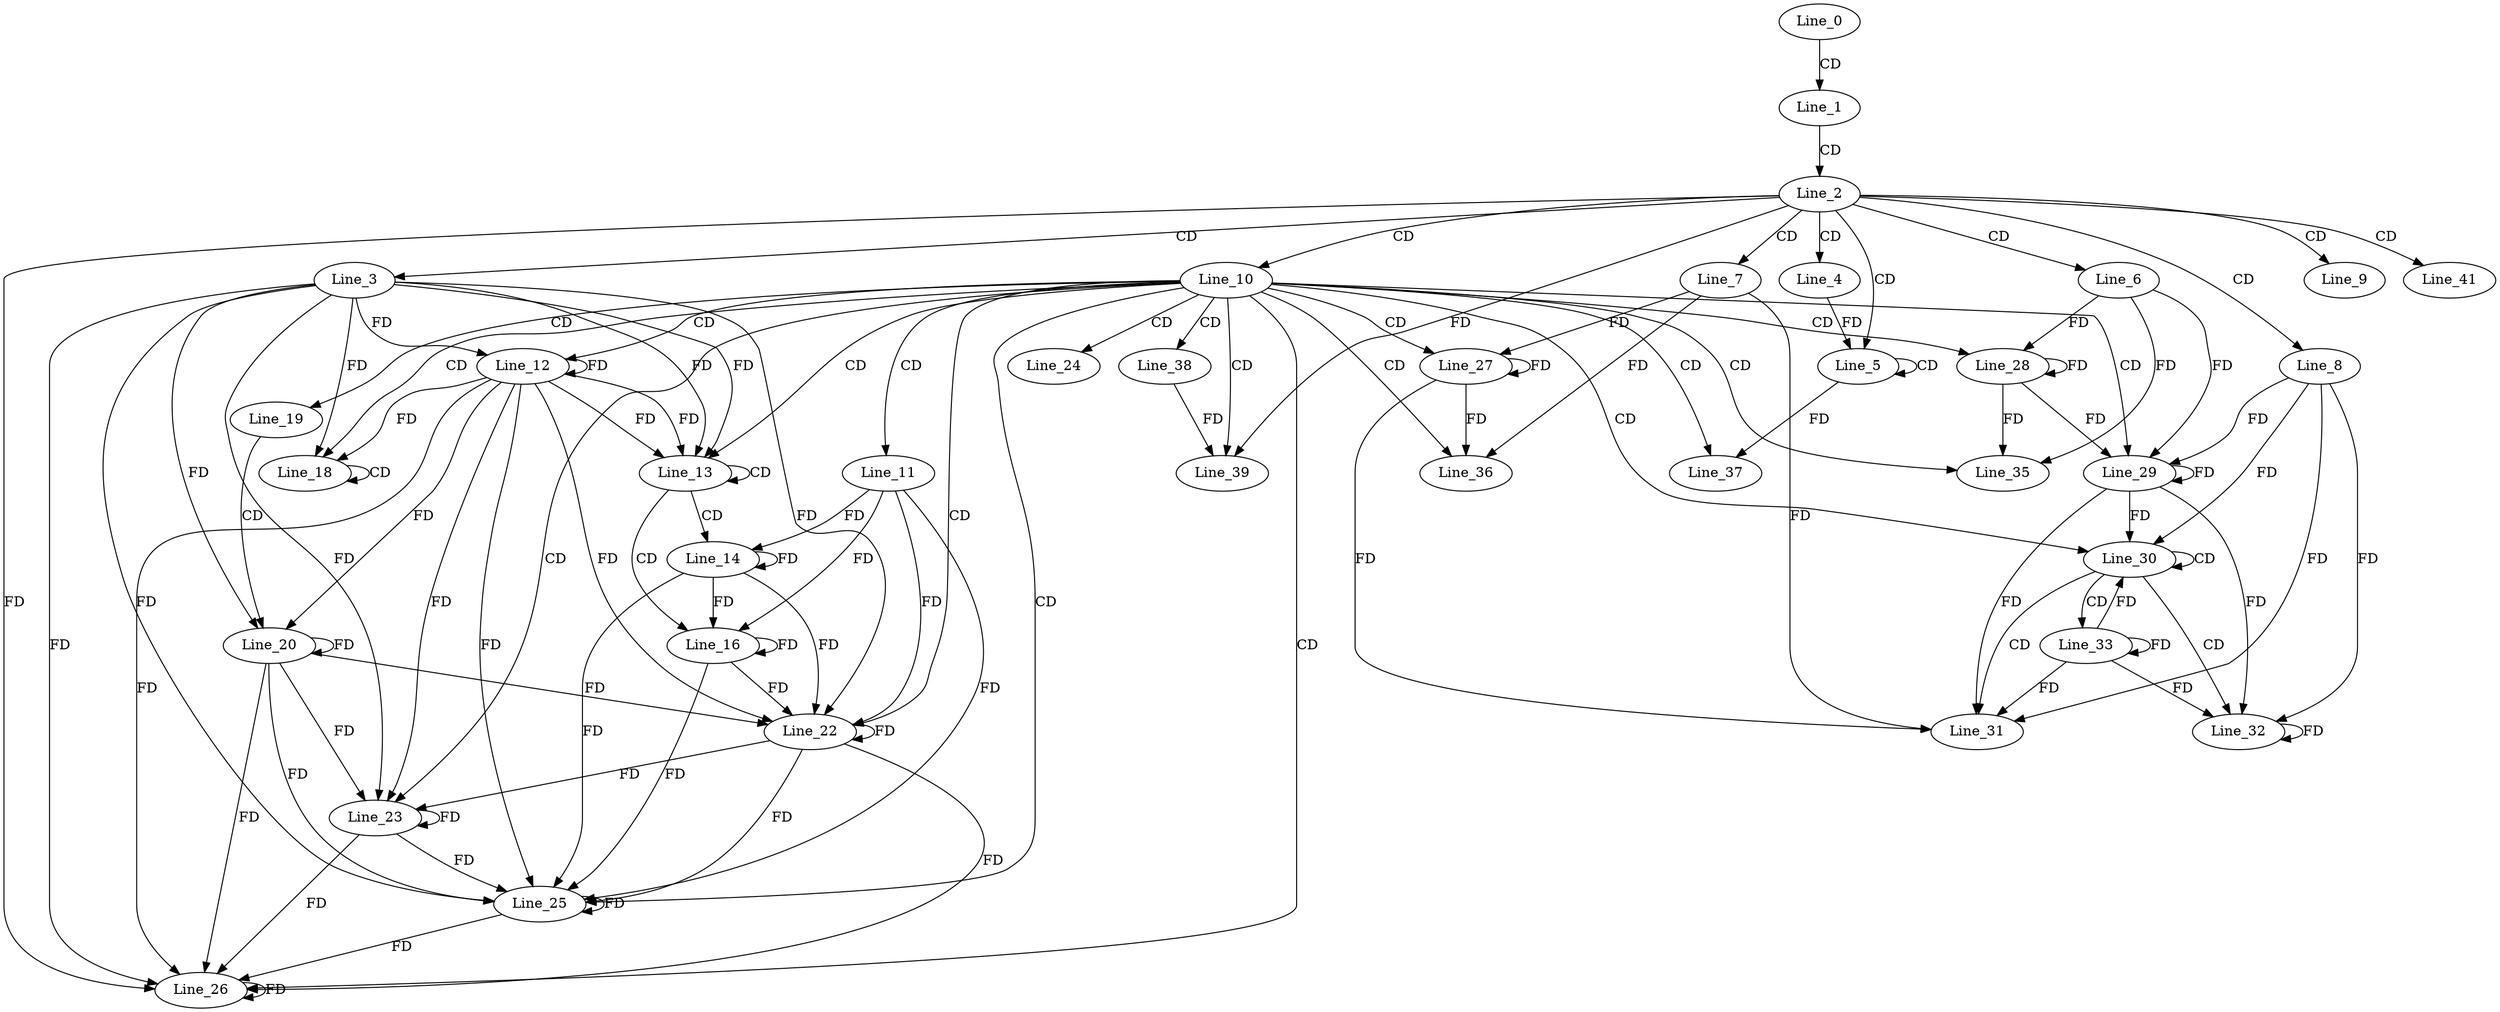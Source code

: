 digraph G {
  Line_0;
  Line_1;
  Line_2;
  Line_3;
  Line_4;
  Line_5;
  Line_5;
  Line_6;
  Line_7;
  Line_8;
  Line_9;
  Line_10;
  Line_11;
  Line_12;
  Line_12;
  Line_13;
  Line_13;
  Line_14;
  Line_16;
  Line_18;
  Line_18;
  Line_18;
  Line_19;
  Line_20;
  Line_20;
  Line_20;
  Line_22;
  Line_22;
  Line_22;
  Line_23;
  Line_23;
  Line_24;
  Line_25;
  Line_25;
  Line_26;
  Line_26;
  Line_27;
  Line_28;
  Line_29;
  Line_29;
  Line_30;
  Line_31;
  Line_32;
  Line_33;
  Line_33;
  Line_35;
  Line_36;
  Line_37;
  Line_38;
  Line_39;
  Line_41;
  Line_0 -> Line_1 [ label="CD" ];
  Line_1 -> Line_2 [ label="CD" ];
  Line_2 -> Line_3 [ label="CD" ];
  Line_2 -> Line_4 [ label="CD" ];
  Line_2 -> Line_5 [ label="CD" ];
  Line_5 -> Line_5 [ label="CD" ];
  Line_4 -> Line_5 [ label="FD" ];
  Line_2 -> Line_6 [ label="CD" ];
  Line_2 -> Line_7 [ label="CD" ];
  Line_2 -> Line_8 [ label="CD" ];
  Line_2 -> Line_9 [ label="CD" ];
  Line_2 -> Line_10 [ label="CD" ];
  Line_10 -> Line_11 [ label="CD" ];
  Line_10 -> Line_12 [ label="CD" ];
  Line_3 -> Line_12 [ label="FD" ];
  Line_12 -> Line_12 [ label="FD" ];
  Line_10 -> Line_13 [ label="CD" ];
  Line_3 -> Line_13 [ label="FD" ];
  Line_12 -> Line_13 [ label="FD" ];
  Line_13 -> Line_13 [ label="CD" ];
  Line_3 -> Line_13 [ label="FD" ];
  Line_12 -> Line_13 [ label="FD" ];
  Line_13 -> Line_14 [ label="CD" ];
  Line_11 -> Line_14 [ label="FD" ];
  Line_14 -> Line_14 [ label="FD" ];
  Line_13 -> Line_16 [ label="CD" ];
  Line_11 -> Line_16 [ label="FD" ];
  Line_14 -> Line_16 [ label="FD" ];
  Line_16 -> Line_16 [ label="FD" ];
  Line_10 -> Line_18 [ label="CD" ];
  Line_18 -> Line_18 [ label="CD" ];
  Line_3 -> Line_18 [ label="FD" ];
  Line_12 -> Line_18 [ label="FD" ];
  Line_10 -> Line_19 [ label="CD" ];
  Line_19 -> Line_20 [ label="CD" ];
  Line_3 -> Line_20 [ label="FD" ];
  Line_12 -> Line_20 [ label="FD" ];
  Line_20 -> Line_20 [ label="FD" ];
  Line_10 -> Line_22 [ label="CD" ];
  Line_3 -> Line_22 [ label="FD" ];
  Line_12 -> Line_22 [ label="FD" ];
  Line_20 -> Line_22 [ label="FD" ];
  Line_22 -> Line_22 [ label="FD" ];
  Line_11 -> Line_22 [ label="FD" ];
  Line_14 -> Line_22 [ label="FD" ];
  Line_16 -> Line_22 [ label="FD" ];
  Line_10 -> Line_23 [ label="CD" ];
  Line_3 -> Line_23 [ label="FD" ];
  Line_12 -> Line_23 [ label="FD" ];
  Line_20 -> Line_23 [ label="FD" ];
  Line_22 -> Line_23 [ label="FD" ];
  Line_23 -> Line_23 [ label="FD" ];
  Line_10 -> Line_24 [ label="CD" ];
  Line_10 -> Line_25 [ label="CD" ];
  Line_3 -> Line_25 [ label="FD" ];
  Line_12 -> Line_25 [ label="FD" ];
  Line_20 -> Line_25 [ label="FD" ];
  Line_22 -> Line_25 [ label="FD" ];
  Line_23 -> Line_25 [ label="FD" ];
  Line_25 -> Line_25 [ label="FD" ];
  Line_11 -> Line_25 [ label="FD" ];
  Line_14 -> Line_25 [ label="FD" ];
  Line_16 -> Line_25 [ label="FD" ];
  Line_10 -> Line_26 [ label="CD" ];
  Line_3 -> Line_26 [ label="FD" ];
  Line_12 -> Line_26 [ label="FD" ];
  Line_20 -> Line_26 [ label="FD" ];
  Line_22 -> Line_26 [ label="FD" ];
  Line_23 -> Line_26 [ label="FD" ];
  Line_25 -> Line_26 [ label="FD" ];
  Line_26 -> Line_26 [ label="FD" ];
  Line_2 -> Line_26 [ label="FD" ];
  Line_10 -> Line_27 [ label="CD" ];
  Line_7 -> Line_27 [ label="FD" ];
  Line_27 -> Line_27 [ label="FD" ];
  Line_10 -> Line_28 [ label="CD" ];
  Line_6 -> Line_28 [ label="FD" ];
  Line_28 -> Line_28 [ label="FD" ];
  Line_10 -> Line_29 [ label="CD" ];
  Line_8 -> Line_29 [ label="FD" ];
  Line_29 -> Line_29 [ label="FD" ];
  Line_6 -> Line_29 [ label="FD" ];
  Line_28 -> Line_29 [ label="FD" ];
  Line_10 -> Line_30 [ label="CD" ];
  Line_30 -> Line_30 [ label="CD" ];
  Line_8 -> Line_30 [ label="FD" ];
  Line_29 -> Line_30 [ label="FD" ];
  Line_30 -> Line_31 [ label="CD" ];
  Line_7 -> Line_31 [ label="FD" ];
  Line_27 -> Line_31 [ label="FD" ];
  Line_8 -> Line_31 [ label="FD" ];
  Line_29 -> Line_31 [ label="FD" ];
  Line_30 -> Line_32 [ label="CD" ];
  Line_32 -> Line_32 [ label="FD" ];
  Line_8 -> Line_32 [ label="FD" ];
  Line_29 -> Line_32 [ label="FD" ];
  Line_30 -> Line_33 [ label="CD" ];
  Line_33 -> Line_33 [ label="FD" ];
  Line_10 -> Line_35 [ label="CD" ];
  Line_6 -> Line_35 [ label="FD" ];
  Line_28 -> Line_35 [ label="FD" ];
  Line_10 -> Line_36 [ label="CD" ];
  Line_7 -> Line_36 [ label="FD" ];
  Line_27 -> Line_36 [ label="FD" ];
  Line_10 -> Line_37 [ label="CD" ];
  Line_5 -> Line_37 [ label="FD" ];
  Line_10 -> Line_38 [ label="CD" ];
  Line_10 -> Line_39 [ label="CD" ];
  Line_2 -> Line_39 [ label="FD" ];
  Line_38 -> Line_39 [ label="FD" ];
  Line_2 -> Line_41 [ label="CD" ];
  Line_33 -> Line_30 [ label="FD" ];
  Line_33 -> Line_31 [ label="FD" ];
  Line_33 -> Line_32 [ label="FD" ];
}
